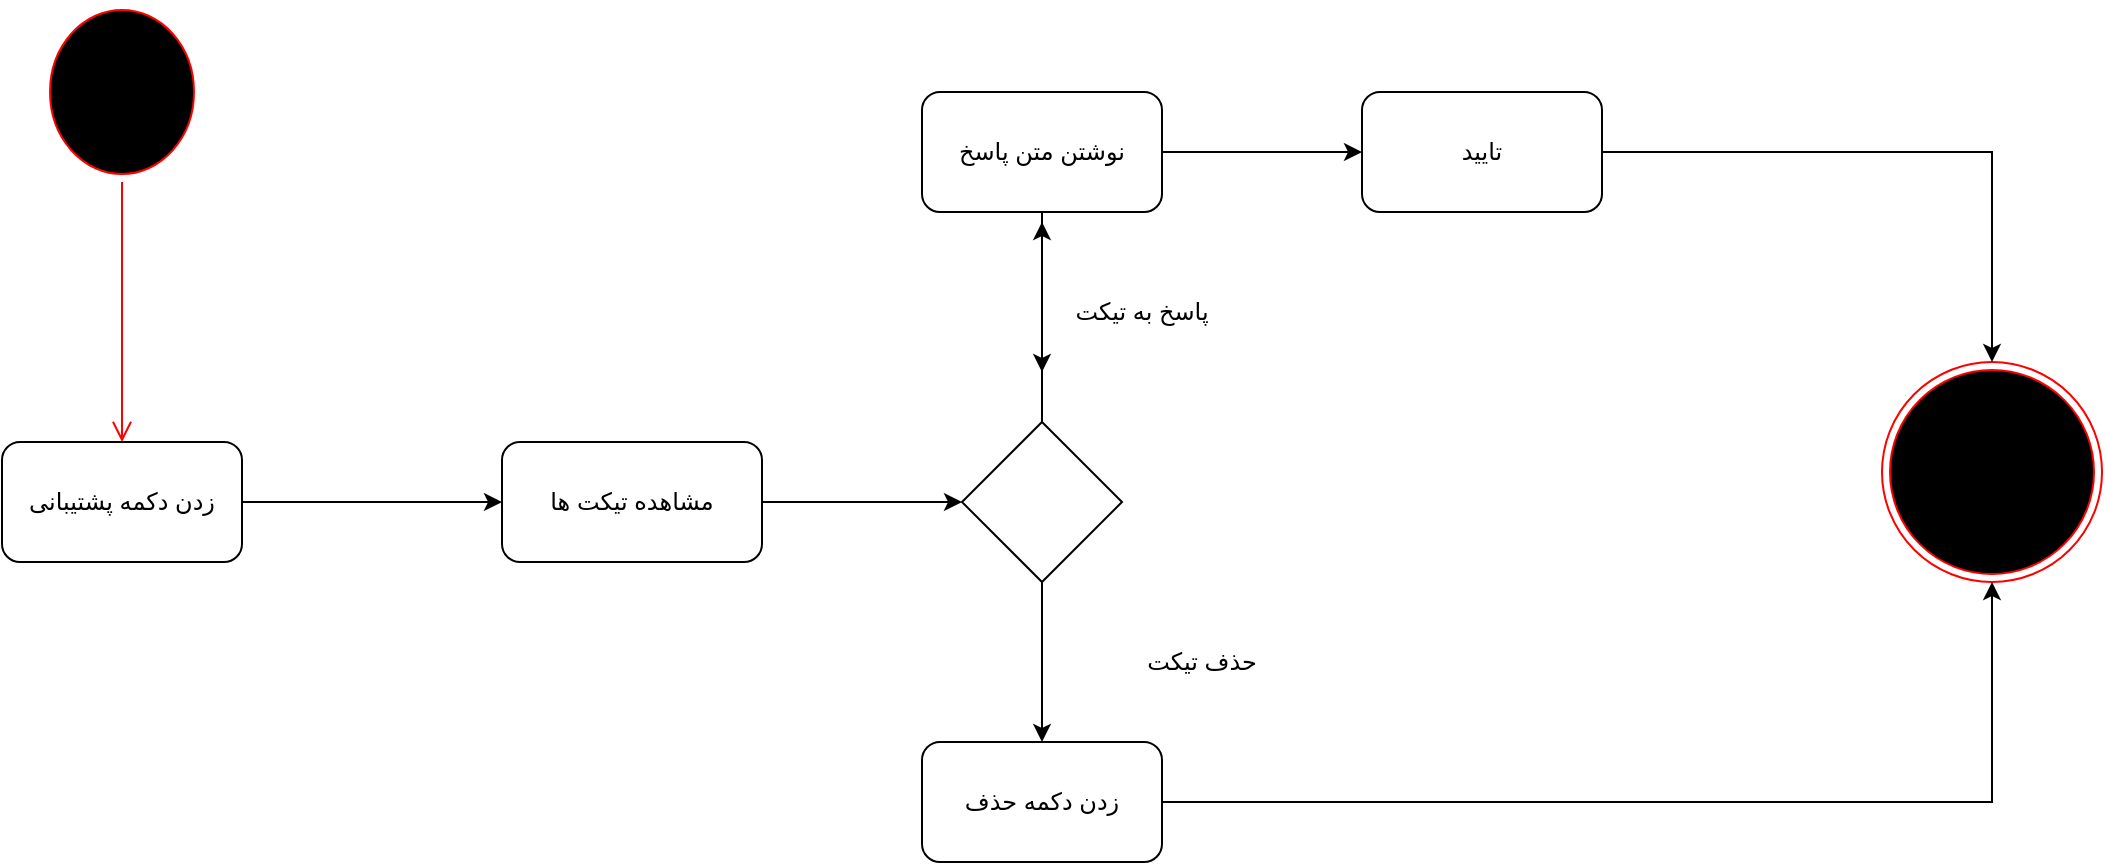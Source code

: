 <mxfile version="12.3.3" type="github" pages="1">
  <diagram name="Page-1" id="e7e014a7-5840-1c2e-5031-d8a46d1fe8dd">
    <mxGraphModel dx="1408" dy="743" grid="1" gridSize="10" guides="1" tooltips="1" connect="1" arrows="1" fold="1" page="1" pageScale="1" pageWidth="1169" pageHeight="826" background="#ffffff" math="0" shadow="0">
      <root>
        <mxCell id="0"/>
        <mxCell id="1" parent="0"/>
        <mxCell id="uIARA253-Zb_Q3sCHrLH-43" value="" style="ellipse;html=1;shape=endState;fillColor=#000000;strokeColor=#ff0000;" vertex="1" parent="1">
          <mxGeometry x="1020" y="370" width="110" height="110" as="geometry"/>
        </mxCell>
        <mxCell id="uIARA253-Zb_Q3sCHrLH-44" value="" style="ellipse;html=1;shape=startState;fillColor=#000000;strokeColor=#ff0000;" vertex="1" parent="1">
          <mxGeometry x="100" y="190" width="80" height="90" as="geometry"/>
        </mxCell>
        <mxCell id="uIARA253-Zb_Q3sCHrLH-45" value="" style="edgeStyle=orthogonalEdgeStyle;html=1;verticalAlign=bottom;endArrow=open;endSize=8;strokeColor=#ff0000;" edge="1" source="uIARA253-Zb_Q3sCHrLH-44" parent="1">
          <mxGeometry relative="1" as="geometry">
            <mxPoint x="140" y="410" as="targetPoint"/>
          </mxGeometry>
        </mxCell>
        <mxCell id="uIARA253-Zb_Q3sCHrLH-48" value="" style="edgeStyle=orthogonalEdgeStyle;rounded=0;orthogonalLoop=1;jettySize=auto;html=1;" edge="1" parent="1" source="uIARA253-Zb_Q3sCHrLH-46" target="uIARA253-Zb_Q3sCHrLH-47">
          <mxGeometry relative="1" as="geometry"/>
        </mxCell>
        <mxCell id="uIARA253-Zb_Q3sCHrLH-46" value="زدن دکمه پشتیبانی" style="rounded=1;whiteSpace=wrap;html=1;" vertex="1" parent="1">
          <mxGeometry x="80" y="410" width="120" height="60" as="geometry"/>
        </mxCell>
        <mxCell id="uIARA253-Zb_Q3sCHrLH-49" style="edgeStyle=orthogonalEdgeStyle;rounded=0;orthogonalLoop=1;jettySize=auto;html=1;" edge="1" parent="1" source="uIARA253-Zb_Q3sCHrLH-47">
          <mxGeometry relative="1" as="geometry">
            <mxPoint x="560" y="440" as="targetPoint"/>
          </mxGeometry>
        </mxCell>
        <mxCell id="uIARA253-Zb_Q3sCHrLH-47" value="مشاهده تیکت ها" style="rounded=1;whiteSpace=wrap;html=1;" vertex="1" parent="1">
          <mxGeometry x="330" y="410" width="130" height="60" as="geometry"/>
        </mxCell>
        <mxCell id="uIARA253-Zb_Q3sCHrLH-51" style="edgeStyle=orthogonalEdgeStyle;rounded=0;orthogonalLoop=1;jettySize=auto;html=1;" edge="1" parent="1" source="uIARA253-Zb_Q3sCHrLH-50">
          <mxGeometry relative="1" as="geometry">
            <mxPoint x="600" y="300" as="targetPoint"/>
          </mxGeometry>
        </mxCell>
        <mxCell id="uIARA253-Zb_Q3sCHrLH-54" style="edgeStyle=orthogonalEdgeStyle;rounded=0;orthogonalLoop=1;jettySize=auto;html=1;entryX=0.5;entryY=0;entryDx=0;entryDy=0;" edge="1" parent="1" source="uIARA253-Zb_Q3sCHrLH-50" target="uIARA253-Zb_Q3sCHrLH-53">
          <mxGeometry relative="1" as="geometry"/>
        </mxCell>
        <mxCell id="uIARA253-Zb_Q3sCHrLH-50" value="" style="rhombus;whiteSpace=wrap;html=1;" vertex="1" parent="1">
          <mxGeometry x="560" y="400" width="80" height="80" as="geometry"/>
        </mxCell>
        <mxCell id="uIARA253-Zb_Q3sCHrLH-56" value="" style="edgeStyle=orthogonalEdgeStyle;rounded=0;orthogonalLoop=1;jettySize=auto;html=1;" edge="1" parent="1" source="uIARA253-Zb_Q3sCHrLH-52">
          <mxGeometry relative="1" as="geometry">
            <mxPoint x="600" y="375" as="targetPoint"/>
          </mxGeometry>
        </mxCell>
        <mxCell id="uIARA253-Zb_Q3sCHrLH-64" style="edgeStyle=orthogonalEdgeStyle;rounded=0;orthogonalLoop=1;jettySize=auto;html=1;entryX=0;entryY=0.5;entryDx=0;entryDy=0;" edge="1" parent="1" source="uIARA253-Zb_Q3sCHrLH-52" target="uIARA253-Zb_Q3sCHrLH-63">
          <mxGeometry relative="1" as="geometry"/>
        </mxCell>
        <mxCell id="uIARA253-Zb_Q3sCHrLH-52" value="نوشتن متن پاسخ" style="rounded=1;whiteSpace=wrap;html=1;" vertex="1" parent="1">
          <mxGeometry x="540" y="235" width="120" height="60" as="geometry"/>
        </mxCell>
        <mxCell id="uIARA253-Zb_Q3sCHrLH-62" style="edgeStyle=orthogonalEdgeStyle;rounded=0;orthogonalLoop=1;jettySize=auto;html=1;entryX=0.5;entryY=1;entryDx=0;entryDy=0;" edge="1" parent="1" source="uIARA253-Zb_Q3sCHrLH-53" target="uIARA253-Zb_Q3sCHrLH-43">
          <mxGeometry relative="1" as="geometry"/>
        </mxCell>
        <mxCell id="uIARA253-Zb_Q3sCHrLH-53" value="زدن دکمه حذف" style="rounded=1;whiteSpace=wrap;html=1;" vertex="1" parent="1">
          <mxGeometry x="540" y="560" width="120" height="60" as="geometry"/>
        </mxCell>
        <mxCell id="uIARA253-Zb_Q3sCHrLH-58" value="پاسخ به تیکت&lt;br&gt;" style="text;html=1;strokeColor=none;fillColor=none;align=center;verticalAlign=middle;whiteSpace=wrap;rounded=0;" vertex="1" parent="1">
          <mxGeometry x="590" y="330" width="120" height="30" as="geometry"/>
        </mxCell>
        <mxCell id="uIARA253-Zb_Q3sCHrLH-59" value="حذف تیکت" style="text;html=1;strokeColor=none;fillColor=none;align=center;verticalAlign=middle;whiteSpace=wrap;rounded=0;" vertex="1" parent="1">
          <mxGeometry x="620" y="505" width="120" height="30" as="geometry"/>
        </mxCell>
        <mxCell id="uIARA253-Zb_Q3sCHrLH-65" style="edgeStyle=orthogonalEdgeStyle;rounded=0;orthogonalLoop=1;jettySize=auto;html=1;entryX=0.5;entryY=0;entryDx=0;entryDy=0;" edge="1" parent="1" source="uIARA253-Zb_Q3sCHrLH-63" target="uIARA253-Zb_Q3sCHrLH-43">
          <mxGeometry relative="1" as="geometry"/>
        </mxCell>
        <mxCell id="uIARA253-Zb_Q3sCHrLH-63" value="تایید" style="rounded=1;whiteSpace=wrap;html=1;" vertex="1" parent="1">
          <mxGeometry x="760" y="235" width="120" height="60" as="geometry"/>
        </mxCell>
      </root>
    </mxGraphModel>
  </diagram>
</mxfile>
